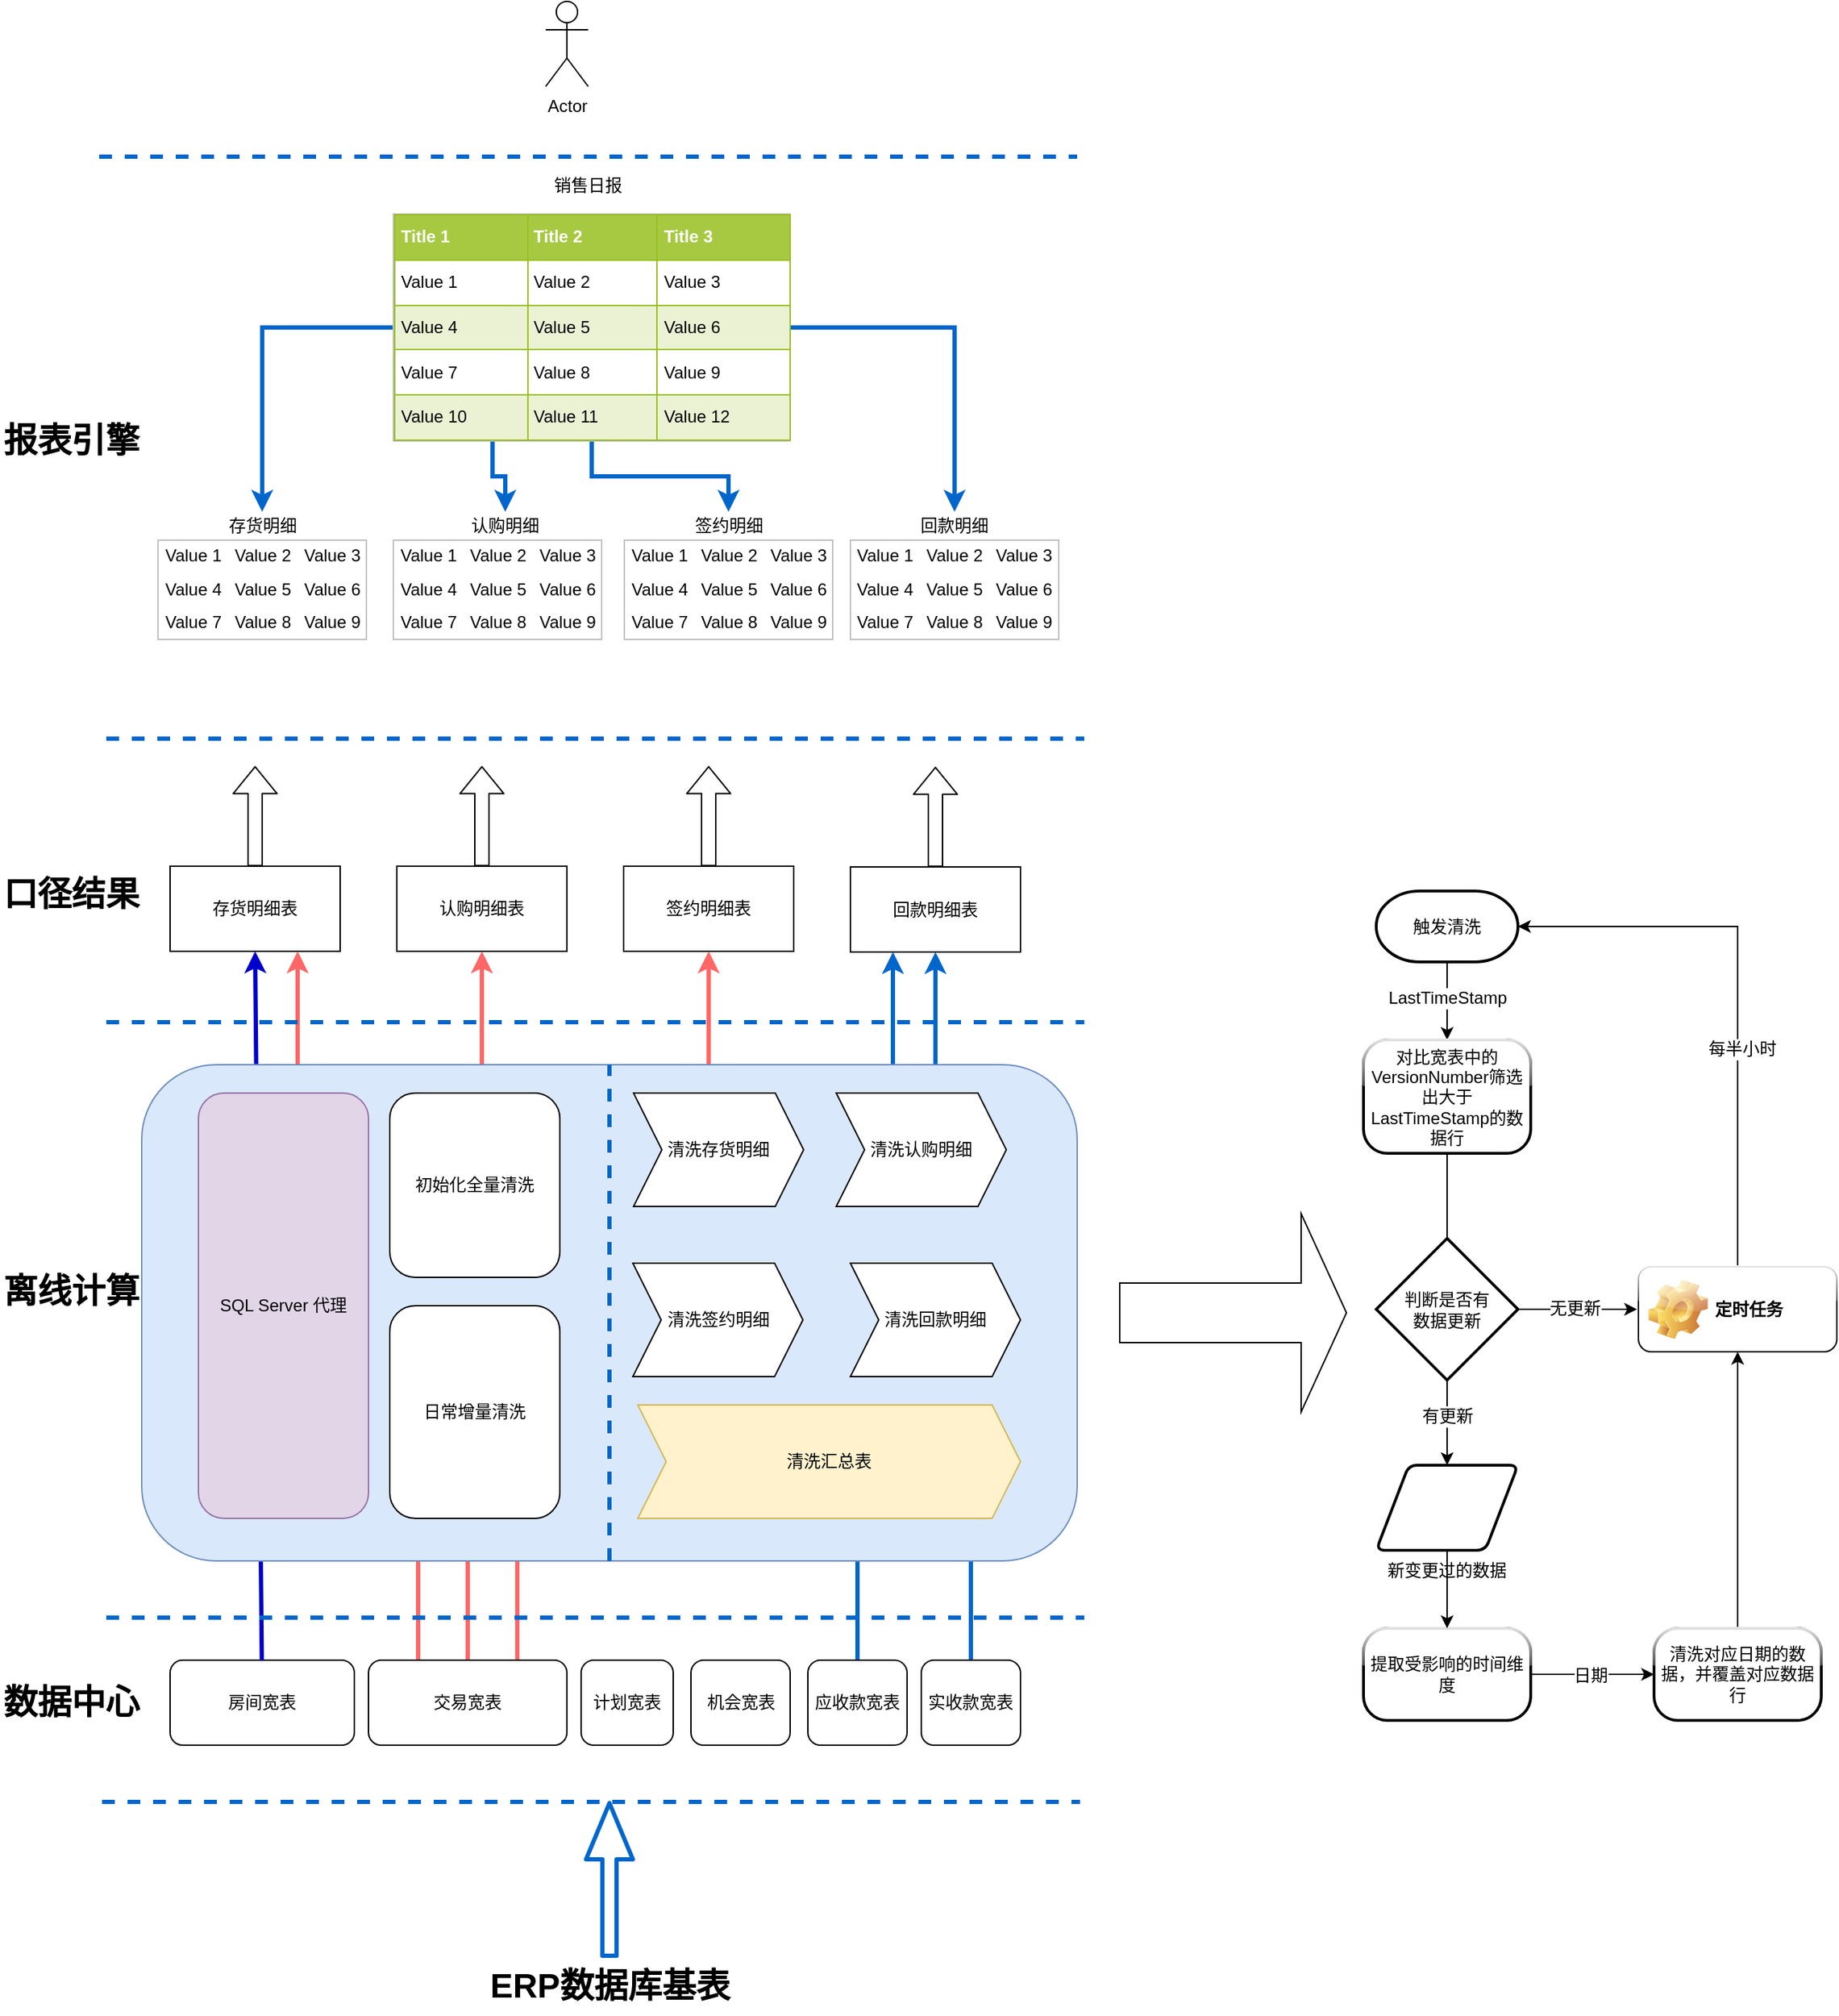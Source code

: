 <mxfile version="11.1.4" type="github"><diagram id="vyEg1Sy85V4YK8w07JIU" name="分层示意图"><mxGraphModel dx="906" dy="1761" grid="1" gridSize="10" guides="1" tooltips="1" connect="1" arrows="1" fold="1" page="1" pageScale="1" pageWidth="827" pageHeight="1169" math="0" shadow="0"><root><mxCell id="0"/><mxCell id="1" parent="0"/><mxCell id="dwNJ-AffKhXWIh1TE57r-7" value="存货明细表" style="rounded=0;whiteSpace=wrap;html=1;" parent="1" vertex="1"><mxGeometry x="120" y="120" width="120" height="60" as="geometry"/></mxCell><mxCell id="dwNJ-AffKhXWIh1TE57r-8" value="回款明细表" style="rounded=0;whiteSpace=wrap;html=1;" parent="1" vertex="1"><mxGeometry x="600" y="120.5" width="120" height="60" as="geometry"/></mxCell><mxCell id="dwNJ-AffKhXWIh1TE57r-9" value="签约明细表" style="rounded=0;whiteSpace=wrap;html=1;" parent="1" vertex="1"><mxGeometry x="440" y="120" width="120" height="60" as="geometry"/></mxCell><mxCell id="dwNJ-AffKhXWIh1TE57r-10" value="认购明细表" style="rounded=0;whiteSpace=wrap;html=1;" parent="1" vertex="1"><mxGeometry x="280" y="120" width="120" height="60" as="geometry"/></mxCell><mxCell id="dwNJ-AffKhXWIh1TE57r-14" value="房间宽表" style="rounded=1;whiteSpace=wrap;html=1;" parent="1" vertex="1"><mxGeometry x="120" y="680" width="130" height="60" as="geometry"/></mxCell><mxCell id="dwNJ-AffKhXWIh1TE57r-47" style="edgeStyle=orthogonalEdgeStyle;rounded=0;orthogonalLoop=1;jettySize=auto;html=1;entryX=0.5;entryY=1;entryDx=0;entryDy=0;strokeColor=#0066CC;strokeWidth=3;" parent="1" source="dwNJ-AffKhXWIh1TE57r-15" target="dwNJ-AffKhXWIh1TE57r-8" edge="1"><mxGeometry relative="1" as="geometry"/></mxCell><mxCell id="dwNJ-AffKhXWIh1TE57r-15" value="实收款宽表" style="rounded=1;whiteSpace=wrap;html=1;" parent="1" vertex="1"><mxGeometry x="650" y="680" width="70" height="60" as="geometry"/></mxCell><mxCell id="dwNJ-AffKhXWIh1TE57r-46" style="edgeStyle=orthogonalEdgeStyle;rounded=0;orthogonalLoop=1;jettySize=auto;html=1;entryX=0.25;entryY=1;entryDx=0;entryDy=0;strokeColor=#0066CC;strokeWidth=3;" parent="1" source="dwNJ-AffKhXWIh1TE57r-18" target="dwNJ-AffKhXWIh1TE57r-8" edge="1"><mxGeometry relative="1" as="geometry"/></mxCell><mxCell id="dwNJ-AffKhXWIh1TE57r-18" value="应收款宽表" style="rounded=1;whiteSpace=wrap;html=1;" parent="1" vertex="1"><mxGeometry x="570" y="680" width="70" height="60" as="geometry"/></mxCell><mxCell id="dwNJ-AffKhXWIh1TE57r-33" style="edgeStyle=orthogonalEdgeStyle;rounded=0;orthogonalLoop=1;jettySize=auto;html=1;entryX=0.5;entryY=1;entryDx=0;entryDy=0;strokeColor=#FF6666;strokeWidth=3;" parent="1" source="dwNJ-AffKhXWIh1TE57r-20" target="dwNJ-AffKhXWIh1TE57r-10" edge="1"><mxGeometry relative="1" as="geometry"/></mxCell><mxCell id="dwNJ-AffKhXWIh1TE57r-35" style="edgeStyle=orthogonalEdgeStyle;rounded=0;orthogonalLoop=1;jettySize=auto;html=1;exitX=0.25;exitY=0;exitDx=0;exitDy=0;entryX=0.75;entryY=1;entryDx=0;entryDy=0;strokeColor=#FF6666;strokeWidth=3;" parent="1" source="dwNJ-AffKhXWIh1TE57r-20" target="dwNJ-AffKhXWIh1TE57r-7" edge="1"><mxGeometry relative="1" as="geometry"/></mxCell><mxCell id="dwNJ-AffKhXWIh1TE57r-36" style="edgeStyle=orthogonalEdgeStyle;rounded=0;orthogonalLoop=1;jettySize=auto;html=1;exitX=0.75;exitY=0;exitDx=0;exitDy=0;entryX=0.5;entryY=1;entryDx=0;entryDy=0;strokeColor=#FF6666;strokeWidth=3;" parent="1" source="dwNJ-AffKhXWIh1TE57r-20" target="dwNJ-AffKhXWIh1TE57r-9" edge="1"><mxGeometry relative="1" as="geometry"/></mxCell><mxCell id="dwNJ-AffKhXWIh1TE57r-20" value="交易宽表" style="rounded=1;whiteSpace=wrap;html=1;" parent="1" vertex="1"><mxGeometry x="260" y="680" width="140" height="60" as="geometry"/></mxCell><mxCell id="dwNJ-AffKhXWIh1TE57r-21" value="计划宽表" style="rounded=1;whiteSpace=wrap;html=1;" parent="1" vertex="1"><mxGeometry x="410" y="680" width="65" height="60" as="geometry"/></mxCell><mxCell id="dwNJ-AffKhXWIh1TE57r-27" value="" style="shape=flexArrow;endArrow=classic;html=1;" parent="1" source="dwNJ-AffKhXWIh1TE57r-8" edge="1"><mxGeometry width="50" height="50" relative="1" as="geometry"><mxPoint x="660" y="99.789" as="sourcePoint"/><mxPoint x="660" y="49.789" as="targetPoint"/></mxGeometry></mxCell><mxCell id="dwNJ-AffKhXWIh1TE57r-29" value="" style="shape=flexArrow;endArrow=classic;html=1;" parent="1" source="dwNJ-AffKhXWIh1TE57r-7" edge="1"><mxGeometry width="50" height="50" relative="1" as="geometry"><mxPoint x="180" y="99.289" as="sourcePoint"/><mxPoint x="180" y="49.289" as="targetPoint"/></mxGeometry></mxCell><mxCell id="dwNJ-AffKhXWIh1TE57r-30" value="" style="shape=flexArrow;endArrow=classic;html=1;" parent="1" source="dwNJ-AffKhXWIh1TE57r-9" edge="1"><mxGeometry width="50" height="50" relative="1" as="geometry"><mxPoint x="500" y="99.289" as="sourcePoint"/><mxPoint x="500" y="49.289" as="targetPoint"/></mxGeometry></mxCell><mxCell id="dwNJ-AffKhXWIh1TE57r-31" value="" style="shape=flexArrow;endArrow=classic;html=1;" parent="1" source="dwNJ-AffKhXWIh1TE57r-10" edge="1"><mxGeometry width="50" height="50" relative="1" as="geometry"><mxPoint x="340" y="99.289" as="sourcePoint"/><mxPoint x="340" y="49.289" as="targetPoint"/></mxGeometry></mxCell><mxCell id="dwNJ-AffKhXWIh1TE57r-32" value="" style="endArrow=classic;html=1;strokeWidth=3;strokeColor=#0000CC;entryX=0.5;entryY=1;entryDx=0;entryDy=0;" parent="1" source="dwNJ-AffKhXWIh1TE57r-14" target="dwNJ-AffKhXWIh1TE57r-7" edge="1"><mxGeometry width="50" height="50" relative="1" as="geometry"><mxPoint x="170" y="249.289" as="sourcePoint"/><mxPoint x="170" y="199.289" as="targetPoint"/></mxGeometry></mxCell><mxCell id="dwNJ-AffKhXWIh1TE57r-37" value="机会宽表" style="rounded=1;whiteSpace=wrap;html=1;" parent="1" vertex="1"><mxGeometry x="487.5" y="680" width="70" height="60" as="geometry"/></mxCell><mxCell id="dwNJ-AffKhXWIh1TE57r-51" value="" style="rounded=1;whiteSpace=wrap;html=1;fillColor=#dae8fc;strokeColor=#6c8ebf;" parent="1" vertex="1"><mxGeometry x="100" y="260" width="660" height="350" as="geometry"/></mxCell><mxCell id="dwNJ-AffKhXWIh1TE57r-52" value="SQL Server 代理" style="rounded=1;whiteSpace=wrap;html=1;fillColor=#e1d5e7;strokeColor=#9673a6;" parent="1" vertex="1"><mxGeometry x="140" y="280" width="120" height="300" as="geometry"/></mxCell><mxCell id="dwNJ-AffKhXWIh1TE57r-53" value="" style="endArrow=none;dashed=1;html=1;strokeColor=#0066CC;strokeWidth=3;" parent="1" edge="1"><mxGeometry width="50" height="50" relative="1" as="geometry"><mxPoint x="75" y="30" as="sourcePoint"/><mxPoint x="765" y="30" as="targetPoint"/></mxGeometry></mxCell><mxCell id="dwNJ-AffKhXWIh1TE57r-54" value="" style="endArrow=none;dashed=1;html=1;strokeColor=#0066CC;strokeWidth=3;" parent="1" edge="1"><mxGeometry width="50" height="50" relative="1" as="geometry"><mxPoint x="75" y="230" as="sourcePoint"/><mxPoint x="765" y="230" as="targetPoint"/></mxGeometry></mxCell><mxCell id="dwNJ-AffKhXWIh1TE57r-55" value="离线计算" style="text;strokeColor=none;fillColor=none;html=1;fontSize=24;fontStyle=1;verticalAlign=middle;align=center;" parent="1" vertex="1"><mxGeometry y="400" width="100" height="40" as="geometry"/></mxCell><mxCell id="dwNJ-AffKhXWIh1TE57r-56" value="" style="endArrow=none;dashed=1;html=1;strokeColor=#0066CC;strokeWidth=3;" parent="1" edge="1"><mxGeometry width="50" height="50" relative="1" as="geometry"><mxPoint x="75" y="650" as="sourcePoint"/><mxPoint x="765" y="650" as="targetPoint"/></mxGeometry></mxCell><mxCell id="dwNJ-AffKhXWIh1TE57r-57" value="数据中心" style="text;strokeColor=none;fillColor=none;html=1;fontSize=24;fontStyle=1;verticalAlign=middle;align=center;" parent="1" vertex="1"><mxGeometry y="690" width="100" height="40" as="geometry"/></mxCell><mxCell id="dwNJ-AffKhXWIh1TE57r-58" value="口径结果" style="text;strokeColor=none;fillColor=none;html=1;fontSize=24;fontStyle=1;verticalAlign=middle;align=center;" parent="1" vertex="1"><mxGeometry y="120" width="100" height="40" as="geometry"/></mxCell><mxCell id="dwNJ-AffKhXWIh1TE57r-102" style="edgeStyle=orthogonalEdgeStyle;rounded=0;orthogonalLoop=1;jettySize=auto;html=1;exitX=0;exitY=0.5;exitDx=0;exitDy=0;entryX=0.5;entryY=0;entryDx=0;entryDy=0;strokeColor=#0066CC;strokeWidth=3;" parent="1" source="dwNJ-AffKhXWIh1TE57r-59" target="dwNJ-AffKhXWIh1TE57r-94" edge="1"><mxGeometry relative="1" as="geometry"/></mxCell><mxCell id="dwNJ-AffKhXWIh1TE57r-103" style="edgeStyle=orthogonalEdgeStyle;rounded=0;orthogonalLoop=1;jettySize=auto;html=1;exitX=0.25;exitY=1;exitDx=0;exitDy=0;strokeColor=#0066CC;strokeWidth=3;" parent="1" source="dwNJ-AffKhXWIh1TE57r-59" target="dwNJ-AffKhXWIh1TE57r-93" edge="1"><mxGeometry relative="1" as="geometry"/></mxCell><mxCell id="dwNJ-AffKhXWIh1TE57r-104" style="edgeStyle=orthogonalEdgeStyle;rounded=0;orthogonalLoop=1;jettySize=auto;html=1;exitX=0.5;exitY=1;exitDx=0;exitDy=0;strokeColor=#0066CC;strokeWidth=3;" parent="1" source="dwNJ-AffKhXWIh1TE57r-59" target="dwNJ-AffKhXWIh1TE57r-91" edge="1"><mxGeometry relative="1" as="geometry"/></mxCell><mxCell id="dwNJ-AffKhXWIh1TE57r-105" style="edgeStyle=orthogonalEdgeStyle;rounded=0;orthogonalLoop=1;jettySize=auto;html=1;strokeColor=#0066CC;strokeWidth=3;" parent="1" source="dwNJ-AffKhXWIh1TE57r-59" target="dwNJ-AffKhXWIh1TE57r-92" edge="1"><mxGeometry relative="1" as="geometry"/></mxCell><mxCell id="dwNJ-AffKhXWIh1TE57r-59" value="&lt;table border=&quot;1&quot; width=&quot;100%&quot; height=&quot;100%&quot; cellpadding=&quot;4&quot; style=&quot;width:100%;height:100%;border-collapse:collapse;&quot;&gt;&lt;tr style=&quot;background-color:#A7C942;color:#ffffff;border:1px solid #98bf21;&quot;&gt;&lt;th align=&quot;left&quot;&gt;Title 1&lt;/th&gt;&lt;th align=&quot;left&quot;&gt;Title 2&lt;/th&gt;&lt;th align=&quot;left&quot;&gt;Title 3&lt;/th&gt;&lt;/tr&gt;&lt;tr style=&quot;border:1px solid #98bf21;&quot;&gt;&lt;td&gt;Value 1&lt;/td&gt;&lt;td&gt;Value 2&lt;/td&gt;&lt;td&gt;Value 3&lt;/td&gt;&lt;/tr&gt;&lt;tr style=&quot;background-color:#EAF2D3;border:1px solid #98bf21;&quot;&gt;&lt;td&gt;Value 4&lt;/td&gt;&lt;td&gt;Value 5&lt;/td&gt;&lt;td&gt;Value 6&lt;/td&gt;&lt;/tr&gt;&lt;tr style=&quot;border:1px solid #98bf21;&quot;&gt;&lt;td&gt;Value 7&lt;/td&gt;&lt;td&gt;Value 8&lt;/td&gt;&lt;td&gt;Value 9&lt;/td&gt;&lt;/tr&gt;&lt;tr style=&quot;background-color:#EAF2D3;border:1px solid #98bf21;&quot;&gt;&lt;td&gt;Value 10&lt;/td&gt;&lt;td&gt;Value 11&lt;/td&gt;&lt;td&gt;Value 12&lt;/td&gt;&lt;/tr&gt;&lt;/table&gt;" style="text;html=1;strokeColor=#c0c0c0;fillColor=#ffffff;overflow=fill;rounded=0;" parent="1" vertex="1"><mxGeometry x="277.5" y="-340" width="280" height="160" as="geometry"/></mxCell><mxCell id="dwNJ-AffKhXWIh1TE57r-62" value="报表引擎" style="text;strokeColor=none;fillColor=none;html=1;fontSize=24;fontStyle=1;verticalAlign=middle;align=center;" parent="1" vertex="1"><mxGeometry y="-200" width="100" height="40" as="geometry"/></mxCell><mxCell id="dwNJ-AffKhXWIh1TE57r-63" value="&lt;table border=&quot;0&quot; width=&quot;100%&quot; height=&quot;100%&quot; style=&quot;width:100%;height:100%;border-collapse:collapse;&quot;&gt;&lt;tr&gt;&lt;td align=&quot;center&quot;&gt;Value 1&lt;/td&gt;&lt;td align=&quot;center&quot;&gt;Value 2&lt;/td&gt;&lt;td align=&quot;center&quot;&gt;Value 3&lt;/td&gt;&lt;/tr&gt;&lt;tr&gt;&lt;td align=&quot;center&quot;&gt;Value 4&lt;/td&gt;&lt;td align=&quot;center&quot;&gt;Value 5&lt;/td&gt;&lt;td align=&quot;center&quot;&gt;Value 6&lt;/td&gt;&lt;/tr&gt;&lt;tr&gt;&lt;td align=&quot;center&quot;&gt;Value 7&lt;/td&gt;&lt;td align=&quot;center&quot;&gt;Value 8&lt;/td&gt;&lt;td align=&quot;center&quot;&gt;Value 9&lt;/td&gt;&lt;/tr&gt;&lt;/table&gt;" style="text;html=1;strokeColor=#c0c0c0;fillColor=none;overflow=fill;" parent="1" vertex="1"><mxGeometry x="111.5" y="-110" width="147" height="70" as="geometry"/></mxCell><mxCell id="dwNJ-AffKhXWIh1TE57r-66" value="&lt;table border=&quot;0&quot; width=&quot;100%&quot; height=&quot;100%&quot; style=&quot;width:100%;height:100%;border-collapse:collapse;&quot;&gt;&lt;tr&gt;&lt;td align=&quot;center&quot;&gt;Value 1&lt;/td&gt;&lt;td align=&quot;center&quot;&gt;Value 2&lt;/td&gt;&lt;td align=&quot;center&quot;&gt;Value 3&lt;/td&gt;&lt;/tr&gt;&lt;tr&gt;&lt;td align=&quot;center&quot;&gt;Value 4&lt;/td&gt;&lt;td align=&quot;center&quot;&gt;Value 5&lt;/td&gt;&lt;td align=&quot;center&quot;&gt;Value 6&lt;/td&gt;&lt;/tr&gt;&lt;tr&gt;&lt;td align=&quot;center&quot;&gt;Value 7&lt;/td&gt;&lt;td align=&quot;center&quot;&gt;Value 8&lt;/td&gt;&lt;td align=&quot;center&quot;&gt;Value 9&lt;/td&gt;&lt;/tr&gt;&lt;/table&gt;" style="text;html=1;strokeColor=#c0c0c0;fillColor=none;overflow=fill;" parent="1" vertex="1"><mxGeometry x="440.5" y="-110" width="147" height="70" as="geometry"/></mxCell><mxCell id="dwNJ-AffKhXWIh1TE57r-67" value="&lt;table border=&quot;0&quot; width=&quot;100%&quot; height=&quot;100%&quot; style=&quot;width:100%;height:100%;border-collapse:collapse;&quot;&gt;&lt;tr&gt;&lt;td align=&quot;center&quot;&gt;Value 1&lt;/td&gt;&lt;td align=&quot;center&quot;&gt;Value 2&lt;/td&gt;&lt;td align=&quot;center&quot;&gt;Value 3&lt;/td&gt;&lt;/tr&gt;&lt;tr&gt;&lt;td align=&quot;center&quot;&gt;Value 4&lt;/td&gt;&lt;td align=&quot;center&quot;&gt;Value 5&lt;/td&gt;&lt;td align=&quot;center&quot;&gt;Value 6&lt;/td&gt;&lt;/tr&gt;&lt;tr&gt;&lt;td align=&quot;center&quot;&gt;Value 7&lt;/td&gt;&lt;td align=&quot;center&quot;&gt;Value 8&lt;/td&gt;&lt;td align=&quot;center&quot;&gt;Value 9&lt;/td&gt;&lt;/tr&gt;&lt;/table&gt;" style="text;html=1;strokeColor=#c0c0c0;fillColor=none;overflow=fill;" parent="1" vertex="1"><mxGeometry x="277.5" y="-110" width="147" height="70" as="geometry"/></mxCell><mxCell id="dwNJ-AffKhXWIh1TE57r-68" value="&lt;table border=&quot;0&quot; width=&quot;100%&quot; height=&quot;100%&quot; style=&quot;width:100%;height:100%;border-collapse:collapse;&quot;&gt;&lt;tr&gt;&lt;td align=&quot;center&quot;&gt;Value 1&lt;/td&gt;&lt;td align=&quot;center&quot;&gt;Value 2&lt;/td&gt;&lt;td align=&quot;center&quot;&gt;Value 3&lt;/td&gt;&lt;/tr&gt;&lt;tr&gt;&lt;td align=&quot;center&quot;&gt;Value 4&lt;/td&gt;&lt;td align=&quot;center&quot;&gt;Value 5&lt;/td&gt;&lt;td align=&quot;center&quot;&gt;Value 6&lt;/td&gt;&lt;/tr&gt;&lt;tr&gt;&lt;td align=&quot;center&quot;&gt;Value 7&lt;/td&gt;&lt;td align=&quot;center&quot;&gt;Value 8&lt;/td&gt;&lt;td align=&quot;center&quot;&gt;Value 9&lt;/td&gt;&lt;/tr&gt;&lt;/table&gt;" style="text;html=1;strokeColor=#c0c0c0;fillColor=none;overflow=fill;" parent="1" vertex="1"><mxGeometry x="600" y="-110" width="147" height="70" as="geometry"/></mxCell><mxCell id="dwNJ-AffKhXWIh1TE57r-69" value="" style="endArrow=none;dashed=1;html=1;strokeColor=#0066CC;strokeWidth=3;" parent="1" edge="1"><mxGeometry width="50" height="50" relative="1" as="geometry"><mxPoint x="72" y="780" as="sourcePoint"/><mxPoint x="762" y="780" as="targetPoint"/><Array as="points"><mxPoint x="427" y="780"/></Array></mxGeometry></mxCell><mxCell id="dwNJ-AffKhXWIh1TE57r-70" value="Actor" style="shape=umlActor;verticalLabelPosition=bottom;labelBackgroundColor=#ffffff;verticalAlign=top;html=1;outlineConnect=0;fillColor=#FFFFFF;" parent="1" vertex="1"><mxGeometry x="385" y="-490" width="30" height="60" as="geometry"/></mxCell><mxCell id="dwNJ-AffKhXWIh1TE57r-71" value="" style="endArrow=none;dashed=1;html=1;strokeColor=#0066CC;strokeWidth=3;" parent="1" edge="1"><mxGeometry width="50" height="50" relative="1" as="geometry"><mxPoint x="70" y="-380.5" as="sourcePoint"/><mxPoint x="760" y="-380.5" as="targetPoint"/></mxGeometry></mxCell><mxCell id="dwNJ-AffKhXWIh1TE57r-76" value="初始化全量清洗" style="rounded=1;whiteSpace=wrap;html=1;fillColor=#FFFFFF;" parent="1" vertex="1"><mxGeometry x="275" y="280" width="120" height="130" as="geometry"/></mxCell><mxCell id="dwNJ-AffKhXWIh1TE57r-77" value="日常增量清洗" style="rounded=1;whiteSpace=wrap;html=1;fillColor=#FFFFFF;" parent="1" vertex="1"><mxGeometry x="275" y="430" width="120" height="150" as="geometry"/></mxCell><mxCell id="dwNJ-AffKhXWIh1TE57r-81" value="" style="endArrow=none;dashed=1;html=1;strokeColor=#0066CC;strokeWidth=3;entryX=0.5;entryY=0;entryDx=0;entryDy=0;exitX=0.5;exitY=1;exitDx=0;exitDy=0;" parent="1" source="dwNJ-AffKhXWIh1TE57r-51" target="dwNJ-AffKhXWIh1TE57r-51" edge="1"><mxGeometry width="50" height="50" relative="1" as="geometry"><mxPoint x="405" y="335" as="sourcePoint"/><mxPoint x="455" y="285" as="targetPoint"/></mxGeometry></mxCell><mxCell id="dwNJ-AffKhXWIh1TE57r-82" value="清洗存货明细" style="shape=step;perimeter=stepPerimeter;whiteSpace=wrap;html=1;fixedSize=1;fillColor=#FFFFFF;" parent="1" vertex="1"><mxGeometry x="447" y="280" width="120" height="80" as="geometry"/></mxCell><mxCell id="dwNJ-AffKhXWIh1TE57r-83" value="清洗认购明细" style="shape=step;perimeter=stepPerimeter;whiteSpace=wrap;html=1;fixedSize=1;fillColor=#FFFFFF;" parent="1" vertex="1"><mxGeometry x="590" y="280" width="120" height="80" as="geometry"/></mxCell><mxCell id="dwNJ-AffKhXWIh1TE57r-86" value="清洗签约明细" style="shape=step;perimeter=stepPerimeter;whiteSpace=wrap;html=1;fixedSize=1;fillColor=#FFFFFF;" parent="1" vertex="1"><mxGeometry x="446.5" y="400" width="120" height="80" as="geometry"/></mxCell><mxCell id="dwNJ-AffKhXWIh1TE57r-87" value="清洗回款明细" style="shape=step;perimeter=stepPerimeter;whiteSpace=wrap;html=1;fixedSize=1;fillColor=#FFFFFF;" parent="1" vertex="1"><mxGeometry x="600" y="400" width="120" height="80" as="geometry"/></mxCell><mxCell id="dwNJ-AffKhXWIh1TE57r-88" value="清洗汇总表" style="shape=step;perimeter=stepPerimeter;whiteSpace=wrap;html=1;fixedSize=1;fillColor=#fff2cc;strokeColor=#d6b656;" parent="1" vertex="1"><mxGeometry x="450" y="500" width="270" height="80" as="geometry"/></mxCell><mxCell id="dwNJ-AffKhXWIh1TE57r-90" value="销售日报" style="text;html=1;strokeColor=none;fillColor=none;align=center;verticalAlign=middle;whiteSpace=wrap;rounded=0;" parent="1" vertex="1"><mxGeometry x="300" y="-370" width="230" height="20" as="geometry"/></mxCell><mxCell id="dwNJ-AffKhXWIh1TE57r-91" value="签约明细" style="text;html=1;strokeColor=none;fillColor=none;align=center;verticalAlign=middle;whiteSpace=wrap;rounded=0;" parent="1" vertex="1"><mxGeometry x="440.5" y="-130" width="147" height="20" as="geometry"/></mxCell><mxCell id="dwNJ-AffKhXWIh1TE57r-92" value="回款明细" style="text;html=1;strokeColor=none;fillColor=none;align=center;verticalAlign=middle;whiteSpace=wrap;rounded=0;" parent="1" vertex="1"><mxGeometry x="600" y="-130" width="147" height="20" as="geometry"/></mxCell><mxCell id="dwNJ-AffKhXWIh1TE57r-93" value="认购明细" style="text;html=1;strokeColor=none;fillColor=none;align=center;verticalAlign=middle;whiteSpace=wrap;rounded=0;" parent="1" vertex="1"><mxGeometry x="283" y="-130" width="147" height="20" as="geometry"/></mxCell><mxCell id="dwNJ-AffKhXWIh1TE57r-94" value="存货明细" style="text;html=1;strokeColor=none;fillColor=none;align=center;verticalAlign=middle;whiteSpace=wrap;rounded=0;" parent="1" vertex="1"><mxGeometry x="111.5" y="-130" width="147" height="20" as="geometry"/></mxCell><mxCell id="dwNJ-AffKhXWIh1TE57r-106" value="ERP数据库基表&lt;br&gt;" style="text;strokeColor=none;fillColor=none;html=1;fontSize=24;fontStyle=1;verticalAlign=middle;align=center;" parent="1" vertex="1"><mxGeometry x="380" y="890" width="100" height="40" as="geometry"/></mxCell><mxCell id="dwNJ-AffKhXWIh1TE57r-107" value="" style="shape=flexArrow;endArrow=classic;html=1;strokeColor=#0066CC;strokeWidth=3;width=8;endSize=12.24;" parent="1" source="dwNJ-AffKhXWIh1TE57r-106" edge="1"><mxGeometry width="50" height="50" relative="1" as="geometry"><mxPoint x="430" y="829.289" as="sourcePoint"/><mxPoint x="430" y="779.289" as="targetPoint"/></mxGeometry></mxCell><mxCell id="g6h569KNhXIndbCVtTSx-1" style="edgeStyle=orthogonalEdgeStyle;rounded=0;orthogonalLoop=1;jettySize=auto;html=1;exitX=0.5;exitY=1;exitDx=0;exitDy=0;exitPerimeter=0;entryX=0.5;entryY=0;entryDx=0;entryDy=0;" parent="1" source="g6h569KNhXIndbCVtTSx-3" target="g6h569KNhXIndbCVtTSx-6" edge="1"><mxGeometry relative="1" as="geometry"><mxPoint x="1021" y="225" as="targetPoint"/></mxGeometry></mxCell><mxCell id="g6h569KNhXIndbCVtTSx-2" value="LastTimeStamp" style="text;html=1;resizable=0;points=[];align=center;verticalAlign=middle;labelBackgroundColor=#ffffff;" parent="g6h569KNhXIndbCVtTSx-1" vertex="1" connectable="0"><mxGeometry x="-0.262" y="3" relative="1" as="geometry"><mxPoint x="-3" y="5" as="offset"/></mxGeometry></mxCell><mxCell id="g6h569KNhXIndbCVtTSx-3" value="触发清洗" style="strokeWidth=2;html=1;shape=mxgraph.flowchart.terminator;whiteSpace=wrap;glass=1;" parent="1" vertex="1"><mxGeometry x="971" y="137.5" width="100" height="50" as="geometry"/></mxCell><mxCell id="g6h569KNhXIndbCVtTSx-4" style="edgeStyle=orthogonalEdgeStyle;rounded=0;orthogonalLoop=1;jettySize=auto;html=1;exitX=0.5;exitY=1;exitDx=0;exitDy=0;entryX=0.5;entryY=0;entryDx=0;entryDy=0;fontColor=#000000;" parent="1" source="g6h569KNhXIndbCVtTSx-6" target="g6h569KNhXIndbCVtTSx-13" edge="1"><mxGeometry relative="1" as="geometry"/></mxCell><mxCell id="g6h569KNhXIndbCVtTSx-5" value="有更新" style="text;html=1;resizable=0;points=[];align=center;verticalAlign=middle;labelBackgroundColor=#ffffff;fontColor=#000000;" parent="g6h569KNhXIndbCVtTSx-4" vertex="1" connectable="0"><mxGeometry x="0.687" relative="1" as="geometry"><mxPoint as="offset"/></mxGeometry></mxCell><mxCell id="g6h569KNhXIndbCVtTSx-6" value="对比宽表中的VersionNumber筛选出大于LastTimeStamp的数据行" style="rounded=1;absoluteArcSize=1;arcSize=34;strokeWidth=2;glass=1;direction=east;verticalAlign=middle;html=1;whiteSpace=wrap;" parent="1" vertex="1"><mxGeometry x="962" y="242.5" width="118" height="80" as="geometry"/></mxCell><mxCell id="g6h569KNhXIndbCVtTSx-7" value="" style="edgeStyle=orthogonalEdgeStyle;rounded=0;orthogonalLoop=1;jettySize=auto;html=1;fontColor=#000000;" parent="1" source="g6h569KNhXIndbCVtTSx-9" target="g6h569KNhXIndbCVtTSx-11" edge="1"><mxGeometry relative="1" as="geometry"/></mxCell><mxCell id="g6h569KNhXIndbCVtTSx-8" value="日期" style="text;html=1;resizable=0;points=[];align=center;verticalAlign=middle;labelBackgroundColor=#ffffff;fontColor=#000000;" parent="g6h569KNhXIndbCVtTSx-7" vertex="1" connectable="0"><mxGeometry x="-0.05" relative="1" as="geometry"><mxPoint y="1" as="offset"/></mxGeometry></mxCell><mxCell id="g6h569KNhXIndbCVtTSx-9" value="提取受影响的时间维度" style="rounded=1;absoluteArcSize=1;arcSize=34;strokeWidth=2;glass=1;direction=east;verticalAlign=middle;html=1;whiteSpace=wrap;" parent="1" vertex="1"><mxGeometry x="962" y="657.5" width="118" height="65" as="geometry"/></mxCell><mxCell id="g6h569KNhXIndbCVtTSx-10" style="edgeStyle=orthogonalEdgeStyle;rounded=0;orthogonalLoop=1;jettySize=auto;html=1;entryX=0.5;entryY=1;entryDx=0;entryDy=0;fontColor=#000000;" parent="1" source="g6h569KNhXIndbCVtTSx-11" target="g6h569KNhXIndbCVtTSx-19" edge="1"><mxGeometry relative="1" as="geometry"><mxPoint x="1205" y="462.5" as="targetPoint"/></mxGeometry></mxCell><mxCell id="g6h569KNhXIndbCVtTSx-11" value="清洗对应日期的数据，并覆盖对应数据行" style="rounded=1;absoluteArcSize=1;arcSize=34;strokeWidth=2;glass=1;direction=east;verticalAlign=middle;html=1;whiteSpace=wrap;" parent="1" vertex="1"><mxGeometry x="1167" y="657.5" width="118" height="65" as="geometry"/></mxCell><mxCell id="g6h569KNhXIndbCVtTSx-12" style="edgeStyle=orthogonalEdgeStyle;rounded=0;orthogonalLoop=1;jettySize=auto;html=1;exitX=0.5;exitY=1;exitDx=0;exitDy=0;fontColor=#000000;" parent="1" source="g6h569KNhXIndbCVtTSx-13" target="g6h569KNhXIndbCVtTSx-9" edge="1"><mxGeometry relative="1" as="geometry"/></mxCell><mxCell id="g6h569KNhXIndbCVtTSx-13" value="新变更过的数据" style="verticalLabelPosition=bottom;verticalAlign=top;html=1;strokeWidth=2;shape=parallelogram;perimeter=parallelogramPerimeter;whiteSpace=wrap;rounded=1;arcSize=12;size=0.23;glass=1;fillColor=#FFFFFF;fontColor=#000000;" parent="1" vertex="1"><mxGeometry x="971" y="542.5" width="100" height="60" as="geometry"/></mxCell><mxCell id="g6h569KNhXIndbCVtTSx-14" style="edgeStyle=orthogonalEdgeStyle;rounded=0;orthogonalLoop=1;jettySize=auto;html=1;fontColor=#000000;entryX=0;entryY=0.5;entryDx=0;entryDy=0;entryPerimeter=0;" parent="1" source="g6h569KNhXIndbCVtTSx-16" edge="1"><mxGeometry relative="1" as="geometry"><mxPoint x="1155" y="432.5" as="targetPoint"/></mxGeometry></mxCell><mxCell id="g6h569KNhXIndbCVtTSx-15" value="无更新" style="text;html=1;resizable=0;points=[];align=center;verticalAlign=middle;labelBackgroundColor=#ffffff;fontColor=#000000;" parent="g6h569KNhXIndbCVtTSx-14" vertex="1" connectable="0"><mxGeometry x="-0.048" y="-1" relative="1" as="geometry"><mxPoint y="-2" as="offset"/></mxGeometry></mxCell><mxCell id="g6h569KNhXIndbCVtTSx-16" value="判断是否有&lt;br&gt;数据更新" style="strokeWidth=2;html=1;shape=mxgraph.flowchart.decision;whiteSpace=wrap;glass=1;fillColor=#FFFFFF;fontColor=#000000;" parent="1" vertex="1"><mxGeometry x="971" y="382.5" width="100" height="100" as="geometry"/></mxCell><mxCell id="g6h569KNhXIndbCVtTSx-17" style="edgeStyle=orthogonalEdgeStyle;rounded=0;orthogonalLoop=1;jettySize=auto;html=1;entryX=1;entryY=0.5;entryDx=0;entryDy=0;entryPerimeter=0;fontColor=#000000;" parent="1" source="g6h569KNhXIndbCVtTSx-19" target="g6h569KNhXIndbCVtTSx-3" edge="1"><mxGeometry relative="1" as="geometry"><Array as="points"><mxPoint x="1226" y="162.5"/></Array></mxGeometry></mxCell><mxCell id="g6h569KNhXIndbCVtTSx-18" value="每半小时" style="text;html=1;resizable=0;points=[];align=center;verticalAlign=middle;labelBackgroundColor=#ffffff;fontColor=#000000;" parent="g6h569KNhXIndbCVtTSx-17" vertex="1" connectable="0"><mxGeometry x="-0.22" y="-3" relative="1" as="geometry"><mxPoint as="offset"/></mxGeometry></mxCell><mxCell id="g6h569KNhXIndbCVtTSx-19" value="定时任务" style="label;whiteSpace=wrap;html=1;image=img/clipart/Gear_128x128.png;glass=1;strokeColor=#000000;fillColor=#FFFFFF;fontColor=#000000;" parent="1" vertex="1"><mxGeometry x="1156" y="402.5" width="140" height="60" as="geometry"/></mxCell><mxCell id="g6h569KNhXIndbCVtTSx-20" value="" style="shape=singleArrow;whiteSpace=wrap;html=1;glass=1;strokeColor=#000000;fillColor=#FFFFFF;fontColor=#000000;" parent="1" vertex="1"><mxGeometry x="790" y="365" width="160" height="140" as="geometry"/></mxCell></root></mxGraphModel></diagram></mxfile>